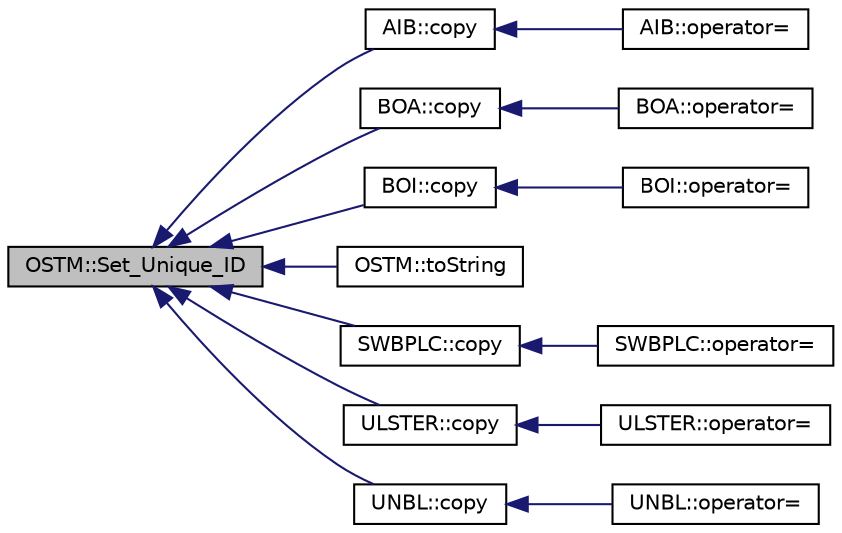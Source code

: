 digraph "OSTM::Set_Unique_ID"
{
  edge [fontname="Helvetica",fontsize="10",labelfontname="Helvetica",labelfontsize="10"];
  node [fontname="Helvetica",fontsize="10",shape=record];
  rankdir="LR";
  Node1 [label="OSTM::Set_Unique_ID",height=0.2,width=0.4,color="black", fillcolor="grey75", style="filled", fontcolor="black"];
  Node1 -> Node2 [dir="back",color="midnightblue",fontsize="10",style="solid",fontname="Helvetica"];
  Node2 [label="AIB::copy",height=0.2,width=0.4,color="black", fillcolor="white", style="filled",URL="$class_a_i_b.html#ad76f25ce86cb42028440f41c371903e0",tooltip="copy function, make deep copy of the object/pointer "];
  Node2 -> Node3 [dir="back",color="midnightblue",fontsize="10",style="solid",fontname="Helvetica"];
  Node3 [label="AIB::operator=",height=0.2,width=0.4,color="black", fillcolor="white", style="filled",URL="$class_a_i_b.html#a77b6f74ea3ef39cb1ccb916db7a48740"];
  Node1 -> Node4 [dir="back",color="midnightblue",fontsize="10",style="solid",fontname="Helvetica"];
  Node4 [label="BOA::copy",height=0.2,width=0.4,color="black", fillcolor="white", style="filled",URL="$class_b_o_a.html#a54fbcabb55b22fb72f45986768974403",tooltip="copy function, make deep copy of the object/pointer "];
  Node4 -> Node5 [dir="back",color="midnightblue",fontsize="10",style="solid",fontname="Helvetica"];
  Node5 [label="BOA::operator=",height=0.2,width=0.4,color="black", fillcolor="white", style="filled",URL="$class_b_o_a.html#af24b66f0e072b29abbbe5812cab48369"];
  Node1 -> Node6 [dir="back",color="midnightblue",fontsize="10",style="solid",fontname="Helvetica"];
  Node6 [label="BOI::copy",height=0.2,width=0.4,color="black", fillcolor="white", style="filled",URL="$class_b_o_i.html#a9ff2d32c25c23a1bea6316f50c3bf677",tooltip="copy function, make deep copy of the object/pointer "];
  Node6 -> Node7 [dir="back",color="midnightblue",fontsize="10",style="solid",fontname="Helvetica"];
  Node7 [label="BOI::operator=",height=0.2,width=0.4,color="black", fillcolor="white", style="filled",URL="$class_b_o_i.html#a4b4a3976cc13c4d3de0d7ff8882a7af3"];
  Node1 -> Node8 [dir="back",color="midnightblue",fontsize="10",style="solid",fontname="Helvetica"];
  Node8 [label="OSTM::toString",height=0.2,width=0.4,color="black", fillcolor="white", style="filled",URL="$class_o_s_t_m.html#a513396a115f2987fd07c203309ae8a59",tooltip="OSTM required virtual method for display object. "];
  Node1 -> Node9 [dir="back",color="midnightblue",fontsize="10",style="solid",fontname="Helvetica"];
  Node9 [label="SWBPLC::copy",height=0.2,width=0.4,color="black", fillcolor="white", style="filled",URL="$class_s_w_b_p_l_c.html#a9468640482a6cfb9bfb4115fc59191d5",tooltip="copy function, make deep copy of the object/pointer "];
  Node9 -> Node10 [dir="back",color="midnightblue",fontsize="10",style="solid",fontname="Helvetica"];
  Node10 [label="SWBPLC::operator=",height=0.2,width=0.4,color="black", fillcolor="white", style="filled",URL="$class_s_w_b_p_l_c.html#a1e4b8f85d4e8e29429d691e258fea2e7"];
  Node1 -> Node11 [dir="back",color="midnightblue",fontsize="10",style="solid",fontname="Helvetica"];
  Node11 [label="ULSTER::copy",height=0.2,width=0.4,color="black", fillcolor="white", style="filled",URL="$class_u_l_s_t_e_r.html#aeef5c3e20f2a82344b4b83e5ccf4cc40",tooltip="copy function, make deep copy of the object/pointer "];
  Node11 -> Node12 [dir="back",color="midnightblue",fontsize="10",style="solid",fontname="Helvetica"];
  Node12 [label="ULSTER::operator=",height=0.2,width=0.4,color="black", fillcolor="white", style="filled",URL="$class_u_l_s_t_e_r.html#aa096fc13a27cf4c4238af3aad8382a13"];
  Node1 -> Node13 [dir="back",color="midnightblue",fontsize="10",style="solid",fontname="Helvetica"];
  Node13 [label="UNBL::copy",height=0.2,width=0.4,color="black", fillcolor="white", style="filled",URL="$class_u_n_b_l.html#a14d5e1adc618827667d8d9524abaf31b",tooltip="copy function, make deep copy of the object/pointer "];
  Node13 -> Node14 [dir="back",color="midnightblue",fontsize="10",style="solid",fontname="Helvetica"];
  Node14 [label="UNBL::operator=",height=0.2,width=0.4,color="black", fillcolor="white", style="filled",URL="$class_u_n_b_l.html#a32ab1105494f18bdb33e651e9bbfcd02"];
}
